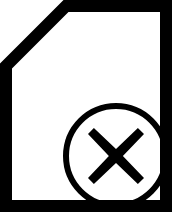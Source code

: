 <mxfile version="20.8.16" type="device"><diagram name="第 1 页" id="Wu3u8kbEIFsmIHTQhhvG"><mxGraphModel dx="940" dy="373" grid="1" gridSize="10" guides="1" tooltips="1" connect="1" arrows="1" fold="1" page="1" pageScale="1" pageWidth="827" pageHeight="1169" math="0" shadow="0"><root><mxCell id="0"/><mxCell id="1" parent="0"/><mxCell id="S7mVyv0d1v4s_XNfTWw3-1" value="" style="points=[[0.145,0.145,0],[0.5,0,0],[0.855,0.145,0],[1,0.5,0],[0.855,0.855,0],[0.5,1,0],[0.145,0.855,0],[0,0.5,0]];shape=mxgraph.bpmn.event;html=1;verticalLabelPosition=bottom;labelBackgroundColor=#ffffff;verticalAlign=top;align=center;perimeter=ellipsePerimeter;outlineConnect=0;aspect=fixed;outline=end;symbol=cancel;" parent="1" vertex="1"><mxGeometry x="140" y="200" width="50" height="50" as="geometry"/></mxCell><mxCell id="S7mVyv0d1v4s_XNfTWw3-3" value="" style="shape=card;whiteSpace=wrap;html=1;fillColor=none;strokeWidth=6;" parent="1" vertex="1"><mxGeometry x="110" y="150" width="80" height="100" as="geometry"/></mxCell></root></mxGraphModel></diagram></mxfile>